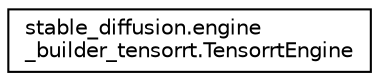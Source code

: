 digraph "Graphical Class Hierarchy"
{
 // LATEX_PDF_SIZE
  edge [fontname="Helvetica",fontsize="10",labelfontname="Helvetica",labelfontsize="10"];
  node [fontname="Helvetica",fontsize="10",shape=record];
  rankdir="LR";
  Node0 [label="stable_diffusion.engine\l_builder_tensorrt.TensorrtEngine",height=0.2,width=0.4,color="black", fillcolor="white", style="filled",URL="$classstable__diffusion_1_1engine__builder__tensorrt_1_1TensorrtEngine.html",tooltip=" "];
}
